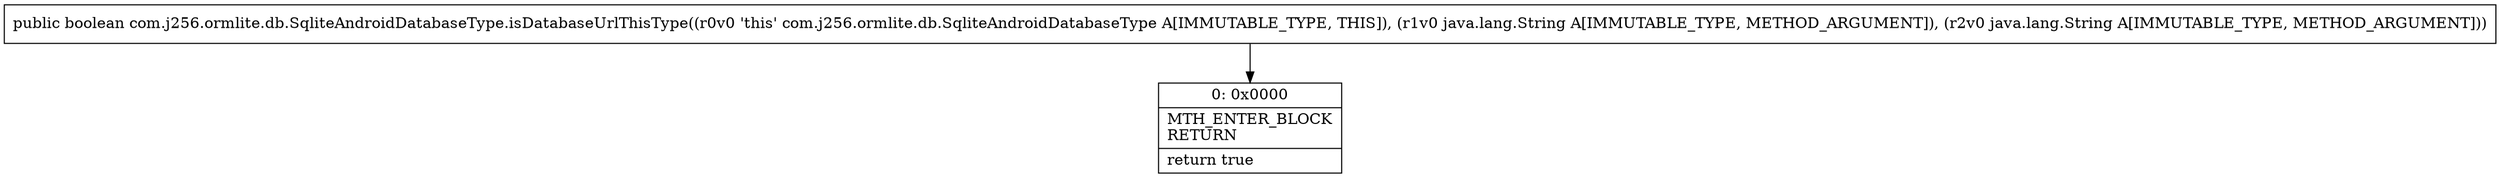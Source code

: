 digraph "CFG forcom.j256.ormlite.db.SqliteAndroidDatabaseType.isDatabaseUrlThisType(Ljava\/lang\/String;Ljava\/lang\/String;)Z" {
Node_0 [shape=record,label="{0\:\ 0x0000|MTH_ENTER_BLOCK\lRETURN\l|return true\l}"];
MethodNode[shape=record,label="{public boolean com.j256.ormlite.db.SqliteAndroidDatabaseType.isDatabaseUrlThisType((r0v0 'this' com.j256.ormlite.db.SqliteAndroidDatabaseType A[IMMUTABLE_TYPE, THIS]), (r1v0 java.lang.String A[IMMUTABLE_TYPE, METHOD_ARGUMENT]), (r2v0 java.lang.String A[IMMUTABLE_TYPE, METHOD_ARGUMENT])) }"];
MethodNode -> Node_0;
}

